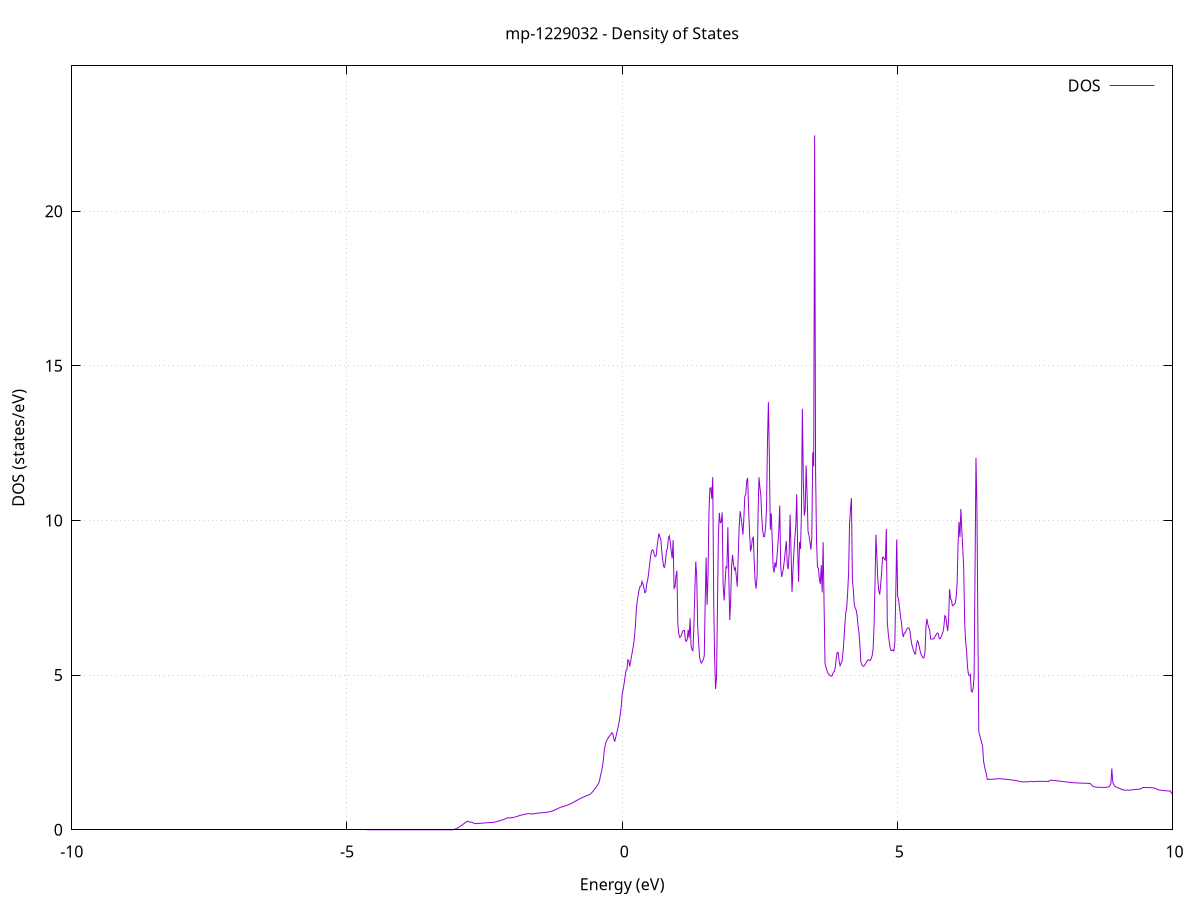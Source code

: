 set title 'mp-1229032 - Density of States'
set xlabel 'Energy (eV)'
set ylabel 'DOS (states/eV)'
set grid
set xrange [-10:10]
set yrange [0:24.697]
set xzeroaxis lt -1
set terminal png size 800,600
set output 'mp-1229032_dos_gnuplot.png'
plot '-' using 1:2 with lines title 'DOS'
-4.645000 0.000000
-4.627900 0.000000
-4.610700 0.000000
-4.593600 0.000000
-4.576500 0.000000
-4.559300 0.000000
-4.542200 0.000000
-4.525000 0.000000
-4.507900 0.000000
-4.490700 0.000000
-4.473600 0.000000
-4.456500 0.000000
-4.439300 0.000000
-4.422200 0.000000
-4.405000 0.000000
-4.387900 0.000000
-4.370700 0.000000
-4.353600 0.000000
-4.336500 0.000000
-4.319300 0.000000
-4.302200 0.000000
-4.285000 0.000000
-4.267900 0.000000
-4.250700 0.000000
-4.233600 0.000000
-4.216500 0.000000
-4.199300 0.000000
-4.182200 0.000000
-4.165000 0.000000
-4.147900 0.000000
-4.130700 0.000000
-4.113600 0.000000
-4.096500 0.000000
-4.079300 0.000000
-4.062200 0.000000
-4.045000 0.000000
-4.027900 0.000000
-4.010800 0.000000
-3.993600 0.000000
-3.976500 0.000000
-3.959300 0.000000
-3.942200 0.000000
-3.925000 0.000000
-3.907900 0.000000
-3.890800 0.000000
-3.873600 0.000000
-3.856500 0.000000
-3.839300 0.000000
-3.822200 0.000000
-3.805000 0.000000
-3.787900 0.000000
-3.770800 0.000000
-3.753600 0.000000
-3.736500 0.000000
-3.719300 0.000000
-3.702200 0.000000
-3.685000 0.000000
-3.667900 0.000000
-3.650800 0.000000
-3.633600 0.000000
-3.616500 0.000000
-3.599300 0.000000
-3.582200 0.000000
-3.565000 0.000000
-3.547900 0.000000
-3.530800 0.000000
-3.513600 0.000000
-3.496500 0.000000
-3.479300 0.000000
-3.462200 0.000000
-3.445000 0.000000
-3.427900 0.000000
-3.410800 0.000000
-3.393600 0.000000
-3.376500 0.000000
-3.359300 0.000000
-3.342200 0.000000
-3.325000 0.000000
-3.307900 0.000000
-3.290800 0.000000
-3.273600 0.000000
-3.256500 0.000000
-3.239300 0.000000
-3.222200 0.000000
-3.205000 0.000000
-3.187900 0.000000
-3.170800 0.000000
-3.153600 0.000000
-3.136500 0.000000
-3.119300 0.000000
-3.102200 0.000000
-3.085100 0.000000
-3.067900 0.004200
-3.050800 0.011800
-3.033600 0.021800
-3.016500 0.033900
-2.999300 0.048000
-2.982200 0.064300
-2.965100 0.083900
-2.947900 0.105800
-2.930800 0.127700
-2.913600 0.149600
-2.896500 0.171400
-2.879300 0.193300
-2.862200 0.215200
-2.845100 0.237100
-2.827900 0.259000
-2.810800 0.280900
-2.793600 0.260300
-2.776500 0.253900
-2.759300 0.249300
-2.742200 0.245000
-2.725100 0.238600
-2.707900 0.228300
-2.690800 0.199200
-2.673600 0.197900
-2.656500 0.200200
-2.639300 0.202400
-2.622200 0.204700
-2.605100 0.207000
-2.587900 0.209200
-2.570800 0.211500
-2.553600 0.213700
-2.536500 0.216000
-2.519300 0.218300
-2.502200 0.220500
-2.485100 0.222800
-2.467900 0.225100
-2.450800 0.227300
-2.433600 0.229600
-2.416500 0.231900
-2.399300 0.234100
-2.382200 0.236400
-2.365100 0.238700
-2.347900 0.240900
-2.330800 0.243500
-2.313600 0.248900
-2.296500 0.255700
-2.279400 0.263800
-2.262200 0.272600
-2.245100 0.281500
-2.227900 0.290700
-2.210800 0.300200
-2.193600 0.310200
-2.176500 0.320500
-2.159400 0.330800
-2.142200 0.341500
-2.125100 0.352800
-2.107900 0.364700
-2.090800 0.377200
-2.073600 0.390300
-2.056500 0.384700
-2.039400 0.383200
-2.022200 0.386600
-2.005100 0.391000
-1.987900 0.396100
-1.970800 0.401800
-1.953600 0.408500
-1.936500 0.416700
-1.919400 0.426400
-1.902200 0.436800
-1.885100 0.446900
-1.867900 0.456400
-1.850800 0.465500
-1.833600 0.474200
-1.816500 0.482400
-1.799400 0.490000
-1.782200 0.497100
-1.765100 0.503700
-1.747900 0.509400
-1.730800 0.514000
-1.713600 0.517400
-1.696500 0.519500
-1.679400 0.520500
-1.662200 0.517200
-1.645100 0.508400
-1.627900 0.512700
-1.610800 0.517000
-1.593600 0.521400
-1.576500 0.525700
-1.559400 0.530000
-1.542200 0.534000
-1.525100 0.537800
-1.507900 0.541400
-1.490800 0.544900
-1.473600 0.548300
-1.456500 0.551600
-1.439400 0.554800
-1.422200 0.557900
-1.405100 0.560900
-1.387900 0.563800
-1.370800 0.566800
-1.353700 0.570800
-1.336500 0.576300
-1.319400 0.582500
-1.302200 0.590500
-1.285100 0.599600
-1.267900 0.609600
-1.250800 0.620500
-1.233700 0.633000
-1.216500 0.646200
-1.199400 0.660000
-1.182200 0.674200
-1.165100 0.688900
-1.147900 0.704000
-1.130800 0.719700
-1.113700 0.736000
-1.096500 0.738800
-1.079400 0.746400
-1.062200 0.755900
-1.045100 0.765700
-1.027900 0.775900
-1.010800 0.786600
-0.993700 0.798100
-0.976500 0.810400
-0.959400 0.823500
-0.942200 0.837500
-0.925100 0.852300
-0.907900 0.867500
-0.890800 0.883200
-0.873700 0.899500
-0.856500 0.917300
-0.839400 0.934700
-0.822200 0.951700
-0.805100 0.968200
-0.787900 0.984300
-0.770800 0.999900
-0.753700 1.015000
-0.736500 1.029300
-0.719400 1.042900
-0.702200 1.057300
-0.685100 1.070800
-0.667900 1.083600
-0.650800 1.095800
-0.633700 1.109300
-0.616500 1.122600
-0.599400 1.131600
-0.582200 1.150000
-0.565100 1.176200
-0.548000 1.206000
-0.530800 1.241500
-0.513700 1.281500
-0.496500 1.322000
-0.479400 1.363700
-0.462200 1.406500
-0.445100 1.450400
-0.428000 1.498700
-0.410800 1.590000
-0.393700 1.746300
-0.376500 1.870700
-0.359400 2.027000
-0.342200 2.232100
-0.325100 2.558900
-0.308000 2.732600
-0.290800 2.855800
-0.273700 2.911400
-0.256500 2.960700
-0.239400 3.008500
-0.222200 3.044100
-0.205100 3.088600
-0.188000 3.137800
-0.170800 3.106200
-0.153700 2.967000
-0.136500 2.847100
-0.119400 2.965400
-0.102200 3.092400
-0.085100 3.223600
-0.068000 3.361000
-0.050800 3.521500
-0.033700 3.737700
-0.016500 3.985600
0.000600 4.369600
0.017800 4.530300
0.034900 4.719200
0.052000 4.935200
0.069200 5.138900
0.086300 5.174400
0.103500 5.495300
0.120600 5.470200
0.137800 5.279700
0.154900 5.444900
0.172000 5.624700
0.189200 5.799000
0.206300 5.963000
0.223500 6.224600
0.240600 6.594900
0.257800 7.125600
0.274900 7.397400
0.292000 7.591500
0.309200 7.770300
0.326300 7.870100
0.343500 7.883500
0.360600 8.023300
0.377700 7.951400
0.394900 7.823000
0.412000 7.666400
0.429200 7.687500
0.446300 7.939400
0.463500 8.063000
0.480600 8.282000
0.497700 8.559700
0.514900 8.805000
0.532000 8.992600
0.549200 9.052400
0.566300 9.028900
0.583500 8.890600
0.600600 8.833000
0.617700 8.860700
0.634900 9.136000
0.652000 9.399000
0.669200 9.579000
0.686300 9.463000
0.703500 9.373500
0.720600 8.992000
0.737700 8.714400
0.754900 8.502300
0.772000 8.485900
0.789200 8.731400
0.806300 9.018900
0.823500 9.116300
0.840600 9.435500
0.857700 9.502000
0.874900 9.290700
0.892000 8.997800
0.909200 8.776200
0.926300 9.364700
0.943500 7.805900
0.960600 7.851500
0.977700 8.198900
0.994900 8.375000
1.012000 6.644200
1.029200 6.327900
1.046300 6.221600
1.063500 6.235900
1.080600 6.309100
1.097700 6.411000
1.114900 6.449800
1.132000 6.437400
1.149200 6.126500
1.166300 6.090500
1.183400 6.157200
1.200600 6.468100
1.217700 6.200300
1.234900 6.836900
1.252000 5.949400
1.269200 5.821000
1.286300 5.789900
1.303400 6.566500
1.320600 7.701000
1.337700 8.672000
1.354900 8.204100
1.372000 6.603200
1.389200 6.057400
1.406300 5.595400
1.423400 5.437000
1.440600 5.390000
1.457700 5.454100
1.474900 5.497800
1.492000 5.626300
1.509200 7.365600
1.526300 8.800500
1.543400 7.272800
1.560600 8.273600
1.577700 10.248300
1.594900 11.043200
1.612000 11.058000
1.629200 10.701700
1.646300 11.400500
1.663400 7.430400
1.680600 5.519200
1.697700 4.551700
1.714900 4.936200
1.732000 7.227700
1.749200 9.551100
1.766300 10.249200
1.783400 9.925100
1.800600 9.950700
1.817700 10.263100
1.834900 7.926700
1.852000 7.413700
1.869200 7.945300
1.886300 8.495100
1.903400 8.469700
1.920600 9.776900
1.937700 8.220000
1.954900 6.781400
1.972000 7.415600
1.989200 8.540700
2.006300 8.886000
2.023400 8.594300
2.040600 8.407700
2.057700 8.464300
2.074900 8.177500
2.092000 7.862300
2.109100 8.826600
2.126300 9.783400
2.143400 10.299500
2.160600 10.104300
2.177700 9.851600
2.194900 9.540400
2.212000 10.098800
2.229100 10.780800
2.246300 10.844900
2.263400 11.266600
2.280600 11.376400
2.297700 10.367600
2.314900 9.629000
2.332000 9.003600
2.349100 9.116700
2.366300 9.414500
2.383400 9.457900
2.400600 8.616300
2.417700 8.002500
2.434900 7.799400
2.452000 8.207500
2.469100 10.186100
2.486300 11.397500
2.503400 11.061200
2.520600 10.809900
2.537700 10.050400
2.554900 9.662700
2.572000 9.476700
2.589100 9.482800
2.606300 9.785000
2.623400 10.391800
2.640600 12.549000
2.657700 13.827800
2.674900 12.009900
2.692000 9.702200
2.709100 10.230800
2.726300 9.413300
2.743400 8.491200
2.760600 8.317600
2.777700 8.647200
2.794900 8.479000
2.812000 8.791400
2.829100 9.199300
2.846300 9.663300
2.863400 10.482100
2.880600 8.538500
2.897700 8.177100
2.914800 8.300500
2.932000 8.482600
2.949100 8.735800
2.966300 9.051700
2.983400 9.339300
3.000600 8.559400
3.017700 8.424600
3.034800 8.933200
3.052000 10.190400
3.069100 8.966600
3.086300 7.683300
3.103400 8.382500
3.120600 8.971400
3.137700 9.436100
3.154800 9.798900
3.172000 10.844500
3.189100 9.091000
3.206300 8.014700
3.223400 9.306100
3.240600 9.076600
3.257700 10.258700
3.274800 13.608000
3.292000 11.326000
3.309100 10.156200
3.326300 10.345700
3.343400 11.777100
3.360600 10.839900
3.377700 9.641400
3.394800 9.521200
3.412000 9.313300
3.429100 9.060100
3.446300 9.453500
3.463400 12.199300
3.480600 11.747500
3.497700 22.451700
3.514800 11.617300
3.532000 9.352700
3.549100 8.494800
3.566300 8.446700
3.583400 8.109400
3.600600 7.947700
3.617700 8.554400
3.634800 7.675500
3.652000 9.298400
3.669100 7.297900
3.686300 5.375100
3.703400 5.247600
3.720500 5.156800
3.737700 5.070200
3.754800 5.026500
3.772000 4.994000
3.789100 4.972400
3.806300 4.966000
3.823400 5.019300
3.840500 5.099300
3.857700 5.119700
3.874800 5.268000
3.892000 5.581600
3.909100 5.737300
3.926300 5.728100
3.943400 5.439400
3.960500 5.303400
3.977700 5.385600
3.994800 5.439100
4.012000 5.705200
4.029100 6.128100
4.046300 6.618400
4.063400 7.012600
4.080500 7.168500
4.097700 7.678800
4.114800 8.307200
4.132000 9.905500
4.149100 10.347200
4.166300 10.722400
4.183400 8.085300
4.200500 7.760400
4.217700 7.282800
4.234800 7.174700
4.252000 7.105600
4.269100 6.920700
4.286300 6.599600
4.303400 6.369000
4.320500 5.965300
4.337700 5.430000
4.354800 5.337100
4.372000 5.292500
4.389100 5.283700
4.406300 5.324800
4.423400 5.369700
4.440500 5.427800
4.457700 5.479300
4.474800 5.495200
4.492000 5.478500
4.509100 5.473400
4.526300 5.545300
4.543400 5.631900
4.560500 5.855000
4.577700 6.627300
4.594800 7.994800
4.612000 9.540700
4.629100 8.815000
4.646200 8.048500
4.663400 7.721400
4.680500 7.605700
4.697700 7.927700
4.714800 8.339000
4.732000 8.808500
4.749100 8.810000
4.766200 8.753800
4.783400 8.719700
4.800500 9.727100
4.817700 6.721000
4.834800 6.354600
4.852000 6.095100
4.869100 5.881000
4.886200 5.793200
4.903400 5.795900
4.920500 5.818400
4.937700 5.783000
4.954800 6.049400
4.972000 7.641200
4.989100 9.383500
5.006200 7.552600
5.023400 7.442100
5.040500 7.170700
5.057700 6.906800
5.074800 6.700000
5.092000 6.385100
5.109100 6.232900
5.126200 6.359400
5.143400 6.366600
5.160500 6.438500
5.177700 6.505800
5.194800 6.530100
5.212000 6.527100
5.229100 6.430500
5.246200 6.178600
5.263400 5.990700
5.280500 5.889900
5.297700 5.772100
5.314800 5.687700
5.332000 5.685200
5.349100 6.013500
5.366200 6.105800
5.383400 6.053300
5.400500 5.904100
5.417700 5.758100
5.434800 5.663000
5.451900 5.603000
5.469100 5.552500
5.486200 5.583800
5.503400 5.749100
5.520500 6.562900
5.537700 6.820700
5.554800 6.640300
5.571900 6.544200
5.589100 6.427400
5.606200 6.169000
5.623400 6.165500
5.640500 6.174000
5.657700 6.169800
5.674800 6.204900
5.691900 6.277200
5.709100 6.313600
5.726200 6.362900
5.743400 6.347200
5.760500 6.184200
5.777700 6.179400
5.794800 6.232700
5.811900 6.314400
5.829100 6.387700
5.846200 6.578300
5.863400 6.918700
5.880500 6.881800
5.897700 6.641000
5.914800 6.423500
5.931900 6.774700
5.949100 7.781600
5.966200 7.469100
5.983400 7.428800
6.000500 7.244000
6.017700 7.262300
6.034800 7.287400
6.051900 7.320500
6.069100 7.523400
6.086200 7.953700
6.103400 9.215200
6.120500 9.954800
6.137700 9.463800
6.154800 10.369500
6.171900 9.687500
6.189100 9.092900
6.206200 8.469700
6.223400 6.737000
6.240500 6.093600
6.257700 5.797100
6.274800 5.276700
6.291900 5.023800
6.309100 4.981100
6.326200 5.019000
6.343400 4.483000
6.360500 4.453800
6.377600 4.574300
6.394800 4.939500
6.411900 8.325800
6.429100 12.023100
6.446200 10.455200
6.463400 6.647300
6.480500 3.167000
6.497600 3.046700
6.514800 2.931800
6.531900 2.821600
6.549100 2.715800
6.566200 2.222300
6.583400 2.066300
6.600500 1.918500
6.617600 1.807400
6.634800 1.627800
6.651900 1.629200
6.669100 1.630100
6.686200 1.631100
6.703400 1.632300
6.720500 1.633600
6.737600 1.635400
6.754800 1.637600
6.771900 1.640100
6.789100 1.643000
6.806200 1.646300
6.823400 1.649300
6.840500 1.650300
6.857600 1.650000
6.874800 1.648400
6.891900 1.645800
6.909100 1.643200
6.926200 1.640600
6.943400 1.637800
6.960500 1.634800
6.977600 1.631600
6.994800 1.628200
7.011900 1.624500
7.029100 1.620400
7.046200 1.616700
7.063400 1.613200
7.080500 1.609600
7.097600 1.605900
7.114800 1.602000
7.131900 1.597700
7.149100 1.593000
7.166200 1.587800
7.183300 1.582400
7.200500 1.575800
7.217600 1.563100
7.234800 1.555400
7.251900 1.550400
7.269100 1.548700
7.286200 1.548800
7.303300 1.548900
7.320500 1.548900
7.337600 1.549000
7.354800 1.548900
7.371900 1.548400
7.389100 1.552000
7.406200 1.562900
7.423300 1.566400
7.440500 1.565500
7.457600 1.558100
7.474800 1.556600
7.491900 1.558700
7.509100 1.561300
7.526200 1.563300
7.543300 1.564900
7.560500 1.566300
7.577600 1.567500
7.594800 1.567900
7.611900 1.566700
7.629100 1.566000
7.646200 1.565300
7.663300 1.564900
7.680500 1.565200
7.697600 1.564500
7.714800 1.562700
7.731900 1.561200
7.749100 1.560000
7.766200 1.586700
7.783300 1.599600
7.800500 1.604100
7.817600 1.601500
7.834800 1.598200
7.851900 1.594900
7.869100 1.591300
7.886200 1.587600
7.903300 1.583700
7.920500 1.579600
7.937600 1.575500
7.954800 1.571400
7.971900 1.567500
7.989100 1.563700
8.006200 1.559900
8.023300 1.556200
8.040500 1.552500
8.057600 1.549100
8.074800 1.545700
8.091900 1.541600
8.109000 1.537400
8.126200 1.533500
8.143300 1.529900
8.160500 1.526600
8.177600 1.523500
8.194800 1.520800
8.211900 1.518300
8.229000 1.516800
8.246200 1.516000
8.263300 1.515000
8.280500 1.514000
8.297600 1.512800
8.314800 1.511500
8.331900 1.510100
8.349000 1.508600
8.366200 1.507100
8.383300 1.505700
8.400500 1.504500
8.417600 1.503300
8.434800 1.502300
8.451900 1.501600
8.469000 1.501200
8.486200 1.501100
8.503300 1.496300
8.520500 1.467300
8.537600 1.428100
8.554800 1.409700
8.571900 1.394000
8.589000 1.384000
8.606200 1.380400
8.623300 1.378000
8.640500 1.376200
8.657600 1.374800
8.674800 1.373600
8.691900 1.372600
8.709000 1.371800
8.726200 1.371100
8.743300 1.370500
8.760500 1.370600
8.777600 1.371800
8.794800 1.374500
8.811900 1.378600
8.829000 1.383900
8.846200 1.394000
8.863300 1.427100
8.880500 1.485500
8.897600 1.978800
8.914700 1.540500
8.931900 1.460900
8.949000 1.411800
8.966200 1.391400
8.983300 1.376200
9.000500 1.361800
9.017600 1.348700
9.034700 1.336600
9.051900 1.324500
9.069000 1.312300
9.086200 1.300800
9.103300 1.292600
9.120500 1.286200
9.137600 1.282100
9.154700 1.280300
9.171900 1.280100
9.189000 1.279900
9.206200 1.279400
9.223300 1.282200
9.240500 1.285700
9.257600 1.289200
9.274700 1.292700
9.291900 1.296500
9.309000 1.300100
9.326200 1.303300
9.343300 1.306100
9.360500 1.308800
9.377600 1.311700
9.394700 1.314400
9.411900 1.318800
9.429000 1.335700
9.446200 1.345300
9.463300 1.365500
9.480500 1.369700
9.497600 1.363600
9.514700 1.363800
9.531900 1.364200
9.549000 1.362800
9.566200 1.362800
9.583300 1.363300
9.600500 1.362700
9.617600 1.360000
9.634700 1.356700
9.651900 1.352800
9.669000 1.348400
9.686200 1.343600
9.703300 1.328000
9.720500 1.297600
9.737600 1.292900
9.754700 1.288700
9.771900 1.283500
9.789000 1.278600
9.806200 1.274200
9.823300 1.270200
9.840400 1.266600
9.857600 1.263400
9.874700 1.260600
9.891900 1.258300
9.909000 1.256600
9.926200 1.255300
9.943300 1.254500
9.960400 1.254100
9.977600 1.194800
9.994700 1.185400
10.011900 1.187500
10.029000 1.189900
10.046200 1.192500
10.063300 1.195500
10.080400 1.198800
10.097600 1.202400
10.114700 1.198400
10.131900 1.197100
10.149000 1.201900
10.166200 1.206100
10.183300 1.209400
10.200400 1.212100
10.217600 1.214000
10.234700 1.215300
10.251900 1.215800
10.269000 1.215600
10.286200 1.215400
10.303300 1.230000
10.320400 1.276100
10.337600 1.344300
10.354700 1.379900
10.371900 1.382000
10.389000 1.337900
10.406200 1.247000
10.423300 1.134400
10.440400 1.133100
10.457600 1.131800
10.474700 1.130600
10.491900 1.128900
10.509000 1.127400
10.526200 1.126100
10.543300 1.120700
10.560400 1.108800
10.577600 1.200000
10.594700 1.273600
10.611900 1.315600
10.629000 1.232500
10.646100 1.156900
10.663300 1.141300
10.680400 1.129000
10.697600 1.096300
10.714700 1.030500
10.731900 0.980700
10.749000 0.965500
10.766100 0.955100
10.783300 0.945100
10.800400 0.936600
10.817600 0.931400
10.834700 0.929700
10.851900 0.927800
10.869000 0.926200
10.886100 0.924700
10.903300 0.924100
10.920400 0.924500
10.937600 0.925900
10.954700 0.937400
10.971900 0.958200
10.989000 0.974000
11.006100 0.984800
11.023300 0.990800
11.040400 0.991600
11.057600 0.986900
11.074700 0.977300
11.091900 0.962900
11.109000 1.758400
11.126100 1.534000
11.143300 1.328400
11.160400 1.286700
11.177600 1.264300
11.194700 1.246200
11.211900 1.235200
11.229000 1.235500
11.246100 1.245600
11.263300 1.255600
11.280400 1.263700
11.297600 1.266500
11.314700 1.264700
11.331900 1.256500
11.349000 1.242500
11.366100 1.223400
11.383300 1.202100
11.400400 1.176600
11.417600 1.157300
11.434700 1.145700
11.451800 1.142100
11.469000 1.181600
11.486100 1.277000
11.503300 1.375400
11.520400 1.571900
11.537600 1.888000
11.554700 2.194100
11.571800 2.239300
11.589000 2.334300
11.606100 2.341800
11.623300 2.189900
11.640400 2.043400
11.657600 2.002000
11.674700 1.977200
11.691800 1.948200
11.709000 1.915500
11.726100 1.884100
11.743300 1.853700
11.760400 1.803600
11.777600 1.771700
11.794700 1.743900
11.811800 1.712800
11.829000 1.682000
11.846100 1.652400
11.863300 1.624400
11.880400 1.597300
11.897600 1.570600
11.914700 1.545100
11.931800 1.520000
11.949000 1.506800
11.966100 1.469000
11.983300 1.430900
12.000400 1.393400
12.017600 1.357200
12.034700 1.325300
12.051800 1.298000
12.069000 1.270900
12.086100 1.249500
12.103300 1.237500
12.120400 1.228200
12.137600 1.219900
12.154700 1.214200
12.171800 1.288100
12.189000 1.420000
12.206100 1.465800
12.223300 1.480700
12.240400 1.537000
12.257600 1.587000
12.274700 1.624800
12.291800 1.650600
12.309000 1.664800
12.326100 1.667300
12.343300 1.659600
12.360400 1.653900
12.377500 1.654600
12.394700 1.662100
12.411800 1.659800
12.429000 1.648200
12.446100 1.628400
12.463300 1.611600
12.480400 1.596100
12.497500 1.569000
12.514700 1.555200
12.531800 1.571000
12.549000 1.586000
12.566100 1.600700
12.583300 1.614600
12.600400 1.627000
12.617500 1.636800
12.634700 1.646600
12.651800 1.655800
12.669000 1.664300
12.686100 1.671800
12.703300 1.675700
12.720400 1.676900
12.737500 1.675200
12.754700 1.660500
12.771800 1.670600
12.789000 1.670700
12.806100 1.675000
12.823300 1.699000
12.840400 1.684600
12.857500 1.652200
12.874700 1.624100
12.891800 1.596500
12.909000 1.578000
12.926100 1.551200
12.943300 1.518800
12.960400 1.485900
12.977500 1.453200
12.994700 1.434000
13.011800 1.423900
13.029000 1.419900
13.046100 1.415400
13.063300 1.409800
13.080400 1.405900
13.097500 1.402300
13.114700 1.392900
13.131800 1.373000
13.149000 1.370200
13.166100 1.369300
13.183200 1.369300
13.200400 1.369700
13.217500 1.370200
13.234700 1.374300
13.251800 1.381200
13.269000 1.389800
13.286100 1.400200
13.303200 1.412300
13.320400 1.422600
13.337500 1.434600
13.354700 1.449100
13.371800 1.466600
13.389000 1.487300
13.406100 1.511200
13.423200 1.537600
13.440400 1.565700
13.457500 1.593200
13.474700 1.619700
13.491800 1.647200
13.509000 1.679200
13.526100 1.720500
13.543200 1.770000
13.560400 1.796100
13.577500 1.772000
13.594700 1.732900
13.611800 1.705500
13.629000 1.688000
13.646100 1.679400
13.663200 1.684700
13.680400 1.711400
13.697500 1.737800
13.714700 1.749400
13.731800 1.746600
13.749000 1.733900
13.766100 1.714100
13.783200 1.701200
13.800400 1.756300
13.817500 1.708400
13.834700 1.652900
13.851800 1.613700
13.869000 1.591300
13.886100 1.582900
13.903200 1.574500
13.920400 1.565700
13.937500 1.556200
13.954700 1.545900
13.971800 1.534800
13.989000 1.523500
14.006100 1.512700
14.023200 1.503100
14.040400 1.496300
14.057500 1.489400
14.074700 1.480600
14.091800 1.471000
14.108900 1.465800
14.126100 1.463500
14.143200 1.467500
14.160400 1.476100
14.177500 1.485200
14.194700 1.493400
14.211800 1.501600
14.228900 1.509800
14.246100 1.518200
14.263200 1.528000
14.280400 1.539300
14.297500 1.534200
14.314700 1.531800
14.331800 1.545200
14.348900 1.545300
14.366100 1.544400
14.383200 1.554800
14.400400 1.565700
14.417500 1.575200
14.434700 1.583200
14.451800 1.612100
14.468900 1.651400
14.486100 1.656700
14.503200 1.649300
14.520400 1.636900
14.537500 1.620400
14.554700 1.599100
14.571800 1.578200
14.588900 1.572800
14.606100 1.564200
14.623200 1.547900
14.640400 1.524000
14.657500 1.505000
14.674700 1.493700
14.691800 1.480900
14.708900 1.473900
14.726100 1.469400
14.743200 1.466200
14.760400 1.464200
14.777500 1.463300
14.794700 1.463100
14.811800 1.465000
14.828900 1.475700
14.846100 1.486400
14.863200 1.496700
14.880400 1.516200
14.897500 1.540000
14.914600 1.565400
14.931800 1.592600
14.948900 1.624100
14.966100 1.656000
14.983200 1.688200
15.000400 1.717400
15.017500 1.733800
15.034600 1.737900
15.051800 1.736200
15.068900 1.733700
15.086100 1.736600
15.103200 1.747600
15.120400 1.761200
15.137500 1.769500
15.154600 1.766400
15.171800 1.757000
15.188900 1.747000
15.206100 1.736500
15.223200 1.725600
15.240400 1.713200
15.257500 1.698200
15.274600 1.685600
15.291800 1.681400
15.308900 1.688900
15.326100 1.703200
15.343200 1.724500
15.360400 1.752500
15.377500 1.784200
15.394600 1.815400
15.411800 1.846100
15.428900 1.870600
15.446100 1.881600
15.463200 1.879100
15.480400 1.867200
15.497500 1.861000
15.514600 1.861500
15.531800 1.868500
15.548900 1.878600
15.566100 1.907800
15.583200 1.931400
15.600400 1.914600
15.617500 1.859900
15.634600 1.838600
15.651800 1.836600
15.668900 1.835000
15.686100 1.835000
15.703200 1.837600
15.720400 1.842300
15.737500 1.848200
15.754600 1.853300
15.771800 1.857000
15.788900 1.859300
15.806100 1.860000
15.823200 1.859300
15.840300 1.857900
15.857500 1.855300
15.874600 1.859000
15.891800 1.856200
15.908900 1.839700
15.926100 1.933000
15.943200 1.818500
15.960300 1.782200
15.977500 1.759200
15.994600 1.719700
16.011800 1.703100
16.028900 1.685800
16.046100 1.674400
16.063200 1.664100
16.080300 1.654300
16.097500 1.644400
16.114600 1.631900
16.131800 1.622900
16.148900 1.616300
16.166100 1.611100
16.183200 1.609800
16.200300 1.614400
16.217500 1.620200
16.234600 1.629600
16.251800 1.637000
16.268900 1.642300
16.286100 1.656900
16.303200 1.683500
16.320300 1.711000
16.337500 1.713600
16.354600 1.715200
16.371800 1.717900
16.388900 1.719800
16.406100 1.721300
16.423200 1.721500
16.440300 1.720500
16.457500 1.720700
16.474600 1.725600
16.491800 1.735300
16.508900 1.747800
16.526100 1.761200
16.543200 1.775600
16.560300 1.787900
16.577500 1.806700
16.594600 1.829100
16.611800 1.849700
16.628900 1.867700
16.646000 1.882600
16.663200 1.892100
16.680300 1.900100
16.697500 1.906500
16.714600 1.911100
16.731800 1.919600
16.748900 1.928300
16.766000 1.935300
16.783200 1.940600
16.800300 1.944500
16.817500 1.947200
16.834600 1.948800
16.851800 1.951300
16.868900 1.956800
16.886000 1.964700
16.903200 1.973800
16.920300 1.984300
16.937500 1.995800
16.954600 2.008000
16.971800 2.021200
16.988900 2.035900
17.006000 2.051900
17.023200 2.068300
17.040300 2.085700
17.057500 2.104500
17.074600 2.106600
17.091800 2.099800
17.108900 2.098500
17.126000 2.102000
17.143200 2.069400
17.160300 2.035200
17.177500 2.003300
17.194600 1.974400
17.211800 1.982400
17.228900 2.016100
17.246000 1.957500
17.263200 1.945800
17.280300 1.941700
17.297500 1.940500
17.314600 1.917600
17.331800 1.917700
17.348900 1.922100
17.366000 1.930700
17.383200 1.945000
17.400300 1.961800
17.417500 1.985400
17.434600 2.023200
17.451800 2.061900
17.468900 2.095400
17.486000 2.124100
17.503200 2.147900
17.520300 2.167500
17.537500 2.184000
17.554600 2.219900
17.571700 2.297500
17.588900 2.404200
17.606000 2.574300
17.623200 2.513100
17.640300 2.565200
17.657500 2.619300
17.674600 2.743300
17.691700 2.974600
17.708900 2.910100
17.726000 2.828400
17.743200 2.736200
17.760300 2.703300
17.777500 2.648800
17.794600 2.608100
17.811700 2.564600
17.828900 2.523200
17.846000 2.478500
17.863200 2.438800
17.880300 2.396300
17.897500 2.350800
17.914600 2.321900
17.931700 2.309700
17.948900 2.299500
17.966000 2.294400
17.983200 2.289900
18.000300 2.285600
18.017500 2.279800
18.034600 2.268200
18.051700 2.251000
18.068900 2.234100
18.086000 2.223500
18.103200 2.212900
18.120300 2.204700
18.137500 2.199600
18.154600 2.204700
18.171700 2.223100
18.188900 2.193700
18.206000 2.174100
18.223200 2.172300
18.240300 2.171900
18.257500 2.172600
18.274600 2.172700
18.291700 2.171200
18.308900 2.165600
18.326000 2.090900
18.343200 2.077100
18.360300 2.060200
18.377400 2.044600
18.394600 2.044500
18.411700 2.045800
18.428900 2.048400
18.446000 2.052400
18.463200 2.056200
18.480300 2.059300
18.497400 2.061700
18.514600 2.070600
18.531700 2.082200
18.548900 2.093100
18.566000 2.105000
18.583200 2.112800
18.600300 2.123600
18.617400 2.136100
18.634600 2.150400
18.651700 2.169300
18.668900 2.194600
18.686000 2.212100
18.703200 2.221300
18.720300 2.226400
18.737400 2.237100
18.754600 2.243800
18.771700 2.254500
18.788900 2.268400
18.806000 2.280600
18.823200 2.291400
18.840300 2.300600
18.857400 2.308200
18.874600 2.313800
18.891700 2.318800
18.908900 2.323700
18.926000 2.328400
18.943200 2.332900
18.960300 2.364700
18.977400 2.427300
18.994600 2.510000
19.011700 2.584200
19.028900 2.633400
19.046000 2.659900
19.063200 2.675700
19.080300 2.678200
19.097400 2.655100
19.114600 2.660500
19.131700 2.677400
19.148900 2.691900
19.166000 2.702500
19.183200 2.709600
19.200300 2.710500
19.217400 2.704200
19.234600 2.698900
19.251700 2.699400
19.268900 2.707900
19.286000 2.717900
19.303100 2.722700
19.320300 2.720800
19.337400 2.718100
19.354600 2.719500
19.371700 2.726100
19.388900 2.751300
19.406000 2.819700
19.423100 2.824400
19.440300 2.766600
19.457400 2.692700
19.474600 2.681500
19.491700 2.670600
19.508900 2.661500
19.526000 2.654500
19.543100 2.640000
19.560300 2.616800
19.577400 2.591300
19.594600 2.565700
19.611700 2.540000
19.628900 2.514400
19.646000 2.489400
19.663100 2.464000
19.680300 2.436200
19.697400 2.402200
19.714600 2.366900
19.731700 2.347700
19.748900 2.343400
19.766000 2.346000
19.783100 2.356500
19.800300 2.373600
19.817400 2.396200
19.834600 2.424600
19.851700 2.459200
19.868900 2.495700
19.886000 2.530300
19.903100 2.561300
19.920300 2.589800
19.937400 2.616500
19.954600 2.643500
19.971700 2.670900
19.988900 2.687300
20.006000 2.684200
20.023100 2.674800
20.040300 2.678300
20.057400 2.655200
20.074600 2.612400
20.091700 2.568800
20.108800 2.525700
20.126000 2.483100
20.143100 2.441200
20.160300 2.402200
20.177400 2.367100
20.194600 2.338700
20.211700 2.316800
20.228800 2.301500
20.246000 2.293800
20.263100 2.292000
20.280300 2.293100
20.297400 2.292700
20.314600 2.291800
20.331700 2.292000
20.348800 2.293500
20.366000 2.296300
20.383100 2.297400
20.400300 2.295800
20.417400 2.291600
20.434600 2.284900
20.451700 2.275600
20.468800 2.271100
20.486000 2.270000
20.503100 2.268400
20.520300 2.266700
20.537400 2.266900
20.554600 2.275700
20.571700 2.282500
20.588800 2.286000
20.606000 2.286900
20.623100 2.286400
20.640300 2.288600
20.657400 2.303000
20.674600 2.352000
20.691700 2.416600
20.708800 2.486100
20.726000 2.542000
20.743100 2.596700
20.760300 2.654400
20.777400 2.750200
20.794600 2.867600
20.811700 2.892000
20.828800 2.876000
20.846000 2.932500
20.863100 2.940200
20.880300 2.950200
20.897400 2.940900
20.914500 2.842600
20.931700 2.764300
20.948800 2.744600
20.966000 2.725700
20.983100 2.708400
21.000300 2.693100
21.017400 2.679700
21.034500 2.668000
21.051700 2.657700
21.068800 2.648600
21.086000 2.641100
21.103100 2.634800
21.120300 2.629100
21.137400 2.624000
21.154500 2.622300
21.171700 2.622300
21.188800 2.621800
21.206000 2.621100
21.223100 2.621000
21.240300 2.621500
21.257400 2.619600
21.274500 2.619100
21.291700 2.621100
21.308800 2.625300
21.326000 2.633300
21.343100 2.647400
21.360300 2.709900
21.377400 2.774000
21.394500 2.837400
21.411700 2.904700
21.428800 2.980000
21.446000 3.061800
21.463100 3.130600
21.480300 3.188800
21.497400 3.232900
21.514500 3.266100
21.531700 3.284900
21.548800 3.289500
21.566000 3.317500
21.583100 3.413800
21.600300 3.501600
21.617400 3.307800
21.634500 3.207900
21.651700 3.157700
21.668800 3.134300
21.686000 3.119500
21.703100 3.118200
21.720300 3.131200
21.737400 3.154800
21.754500 3.201100
21.771700 3.269400
21.788800 3.330300
21.806000 3.384500
21.823100 3.450100
21.840200 3.539600
21.857400 3.718000
21.874500 3.940000
21.891700 4.177800
21.908800 3.805500
21.926000 3.709800
21.943100 3.525700
21.960200 3.493900
21.977400 3.483200
21.994500 3.440000
22.011700 3.326700
22.028800 3.196000
22.046000 3.015900
22.063100 2.970000
22.080200 2.942800
22.097400 2.928700
22.114500 2.920700
22.131700 2.918000
22.148800 2.924900
22.166000 2.934800
22.183100 2.944200
22.200200 2.952400
22.217400 2.957500
22.234500 2.958400
22.251700 2.960000
22.268800 2.962300
22.286000 2.964900
22.303100 2.967700
22.320200 2.971500
22.337400 2.977400
22.354500 2.987200
22.371700 2.999400
22.388800 3.016900
22.406000 3.044800
22.423100 3.065300
22.440200 3.030000
22.457400 3.027200
22.474500 3.047700
22.491700 3.043500
22.508800 3.051900
22.526000 3.091600
22.543100 3.212700
22.560200 3.382100
22.577400 3.392400
22.594500 3.307100
22.611700 3.167000
22.628800 3.058100
22.645900 3.004500
22.663100 2.988000
22.680200 2.990400
22.697400 2.997600
22.714500 3.007400
22.731700 3.020500
22.748800 3.039000
22.765900 3.060300
22.783100 3.081400
22.800200 3.103500
22.817400 3.128300
22.834500 3.108600
22.851700 3.055500
22.868800 3.057200
22.885900 3.039300
22.903100 3.008300
22.920200 2.985700
22.937400 2.966000
22.954500 2.934400
22.971700 2.900100
22.988800 2.863400
23.005900 2.774600
23.023100 2.755800
23.040200 2.745400
23.057400 2.738800
23.074500 2.737800
23.091700 2.741700
23.108800 2.754600
23.125900 2.769200
23.143100 2.805400
23.160200 2.979900
23.177400 3.127200
23.194500 3.208800
23.211700 3.273900
23.228800 3.211000
23.245900 2.980000
23.263100 2.514900
23.280200 2.505700
23.297400 2.518800
23.314500 2.549400
23.331700 2.590100
23.348800 2.637900
23.365900 2.677500
23.383100 2.709500
23.400200 2.733600
23.417400 2.747100
23.434500 2.749900
23.451700 2.738000
23.468800 2.682900
23.485900 2.653000
23.503100 2.643200
23.520200 2.630700
23.537400 2.615300
23.554500 2.596900
23.571600 2.576800
23.588800 2.557300
23.605900 2.537200
23.623100 2.517200
23.640200 2.498700
23.657400 2.479400
23.674500 2.461700
23.691600 2.447100
23.708800 2.432400
23.725900 2.417700
23.743100 2.405100
23.760200 2.393700
23.777400 2.383600
23.794500 2.384400
23.811600 2.391400
23.828800 2.389400
23.845900 2.389500
23.863100 2.392900
23.880200 2.398200
23.897400 2.363800
23.914500 2.327900
23.931600 2.293900
23.948800 2.251900
23.965900 2.219900
23.983100 2.190000
24.000200 2.166400
24.017400 2.147200
24.034500 2.138400
24.051600 2.144900
24.068800 2.153400
24.085900 2.163500
24.103100 2.178700
24.120200 2.191400
24.137400 2.196800
24.154500 2.195500
24.171600 2.286400
24.188800 2.224400
24.205900 2.106600
24.223100 2.090600
24.240200 2.074700
24.257400 2.057200
24.274500 2.037500
24.291600 2.015300
24.308800 1.991600
24.325900 1.967900
24.343100 1.948400
24.360200 1.933300
24.377300 1.921600
24.394500 1.929100
24.411600 1.942300
24.428800 1.956400
24.445900 1.969700
24.463100 1.984400
24.480200 1.997400
24.497300 2.015100
24.514500 2.037000
24.531600 2.057700
24.548800 2.073600
24.565900 2.088000
24.583100 2.102400
24.600200 2.119500
24.617300 2.144400
24.634500 2.180500
24.651600 2.233600
24.668800 2.291200
24.685900 2.352100
24.703100 2.421800
24.720200 2.525400
24.737300 2.668600
24.754500 2.771400
24.771600 2.862400
24.788800 2.946700
24.805900 3.045100
24.823100 3.144200
24.840200 3.158300
24.857300 3.134000
24.874500 3.098300
24.891600 3.065400
24.908800 3.029300
24.925900 3.009000
24.943100 2.998200
24.960200 2.996100
24.977300 2.998700
24.994500 3.025500
25.011600 3.051400
25.028800 3.065800
25.045900 3.069000
25.063100 3.070200
25.080200 3.082300
25.097300 3.110100
25.114500 3.170300
25.131600 3.193100
25.148800 3.189300
25.165900 3.167900
25.183100 3.133600
25.200200 3.076000
25.217300 3.053000
25.234500 3.054500
25.251600 3.074900
25.268800 3.118100
25.285900 3.159600
25.303000 3.187200
25.320200 3.228200
25.337300 3.254900
25.354500 3.257800
25.371600 3.259400
25.388800 3.267400
25.405900 3.276600
25.423000 3.287600
25.440200 3.303100
25.457300 3.329000
25.474500 3.363000
25.491600 3.402600
25.508800 3.433400
25.525900 3.454800
25.543000 3.475300
25.560200 3.496200
25.577300 3.518600
25.594500 3.546500
25.611600 3.578600
25.628800 3.612300
25.645900 3.681000
25.663000 3.787600
25.680200 3.931000
25.697300 3.992800
25.714500 4.040600
25.731600 4.089800
25.748800 4.118600
25.765900 4.160100
25.783000 4.237100
25.800200 4.231300
25.817300 4.190600
25.834500 4.166700
25.851600 4.280900
25.868800 4.171200
25.885900 4.081000
25.903000 3.970600
25.920200 3.858900
25.937300 3.777000
25.954500 3.707300
25.971600 3.666700
25.988800 3.656700
26.005900 3.692100
26.023000 3.717700
26.040200 3.722300
26.057300 3.890100
26.074500 3.855500
26.091600 3.727500
26.108700 3.748100
26.125900 4.004400
26.143000 4.120700
26.160200 4.097000
26.177300 3.579400
26.194500 3.273000
26.211600 3.009600
26.228700 2.957500
26.245900 2.937500
26.263000 2.937000
26.280200 2.942400
26.297300 2.957300
26.314500 2.973100
26.331600 2.976800
26.348700 2.981300
26.365900 2.990200
26.383000 3.716600
26.400200 3.307900
26.417300 3.107000
26.434500 2.928800
26.451600 2.787500
26.468700 2.683600
26.485900 2.595300
26.503000 2.494600
26.520200 2.369100
26.537300 2.233000
26.554500 2.098100
26.571600 1.973900
26.588700 1.879900
26.605900 1.831000
26.623000 1.803200
26.640200 1.781300
26.657300 1.775300
26.674500 1.806600
26.691600 1.847800
26.708700 1.896200
26.725900 1.907800
26.743000 1.883400
26.760200 1.864900
26.777300 1.860600
26.794500 1.868400
26.811600 1.863500
26.828700 1.880200
26.845900 1.906500
26.863000 1.932600
26.880200 1.962300
26.897300 2.003200
26.914500 2.049400
26.931600 2.067300
26.948700 2.132300
26.965900 2.373600
26.983000 2.583200
27.000200 2.398700
27.017300 1.855800
27.034400 1.686300
27.051600 1.501000
27.068700 1.299100
27.085900 1.138100
27.103000 1.046800
27.120200 0.961100
27.137300 0.899500
27.154400 0.865600
27.171600 0.855300
27.188700 0.838300
27.205900 0.810400
27.223000 0.771100
27.240200 0.717700
27.257300 0.614900
27.274400 0.548600
27.291600 0.526900
27.308700 0.503300
27.325900 0.477600
27.343000 0.450100
27.360200 0.424400
27.377300 0.401800
27.394400 0.381600
27.411600 0.362600
27.428700 0.344800
27.445900 0.328100
27.463000 0.312400
27.480200 0.297600
27.497300 0.282700
27.514400 0.267000
27.531600 0.256400
27.548700 0.245900
27.565900 0.235400
27.583000 0.225000
27.600200 0.214900
27.617300 0.204700
27.634400 0.194400
27.651600 0.183500
27.668700 0.171700
27.685900 0.159000
27.703000 0.146000
27.720200 0.133900
27.737300 0.122500
27.754400 0.113100
27.771600 0.107200
27.788700 0.100900
27.805900 0.094100
27.823000 0.086600
27.840100 0.074900
27.857300 0.058300
27.874400 0.043300
27.891600 0.033900
27.908700 0.026300
27.925900 0.019900
27.943000 0.014800
27.960100 0.011000
27.977300 0.008300
27.994400 0.006000
28.011600 0.004100
28.028700 0.002500
28.045900 0.001200
28.063000 0.000300
28.080100 0.000000
28.097300 0.000000
28.114400 0.000000
28.131600 0.000000
28.148700 0.000000
28.165900 0.000000
28.183000 0.000000
28.200100 0.000000
28.217300 0.000000
28.234400 0.000000
28.251600 0.000000
28.268700 0.000000
28.285900 0.000000
28.303000 0.000000
28.320100 0.000000
28.337300 0.000000
28.354400 0.000000
28.371600 0.000000
28.388700 0.000000
28.405900 0.000000
28.423000 0.000000
28.440100 0.000000
28.457300 0.000000
28.474400 0.000000
28.491600 0.000000
28.508700 0.000000
28.525900 0.000000
28.543000 0.000000
28.560100 0.000000
28.577300 0.000000
28.594400 0.000000
28.611600 0.000000
28.628700 0.000000
28.645800 0.000000
28.663000 0.000000
28.680100 0.000000
28.697300 0.000000
28.714400 0.000000
28.731600 0.000000
28.748700 0.000000
28.765800 0.000000
28.783000 0.000000
28.800100 0.000000
28.817300 0.000000
28.834400 0.000000
28.851600 0.000000
28.868700 0.000000
28.885800 0.000000
28.903000 0.000000
28.920100 0.000000
28.937300 0.000000
28.954400 0.000000
28.971600 0.000000
28.988700 0.000000
29.005800 0.000000
29.023000 0.000000
29.040100 0.000000
29.057300 0.000000
29.074400 0.000000
29.091600 0.000000
29.108700 0.000000
29.125800 0.000000
29.143000 0.000000
29.160100 0.000000
29.177300 0.000000
29.194400 0.000000
29.211600 0.000000
29.228700 0.000000
29.245800 0.000000
29.263000 0.000000
29.280100 0.000000
29.297300 0.000000
29.314400 0.000000
29.331600 0.000000
29.348700 0.000000
29.365800 0.000000
29.383000 0.000000
29.400100 0.000000
29.417300 0.000000
29.434400 0.000000
29.451600 0.000000
29.468700 0.000000
29.485800 0.000000
29.503000 0.000000
29.520100 0.000000
29.537300 0.000000
29.554400 0.000000
29.571500 0.000000
29.588700 0.000000
29.605800 0.000000
29.623000 0.000000
29.640100 0.000000
e
